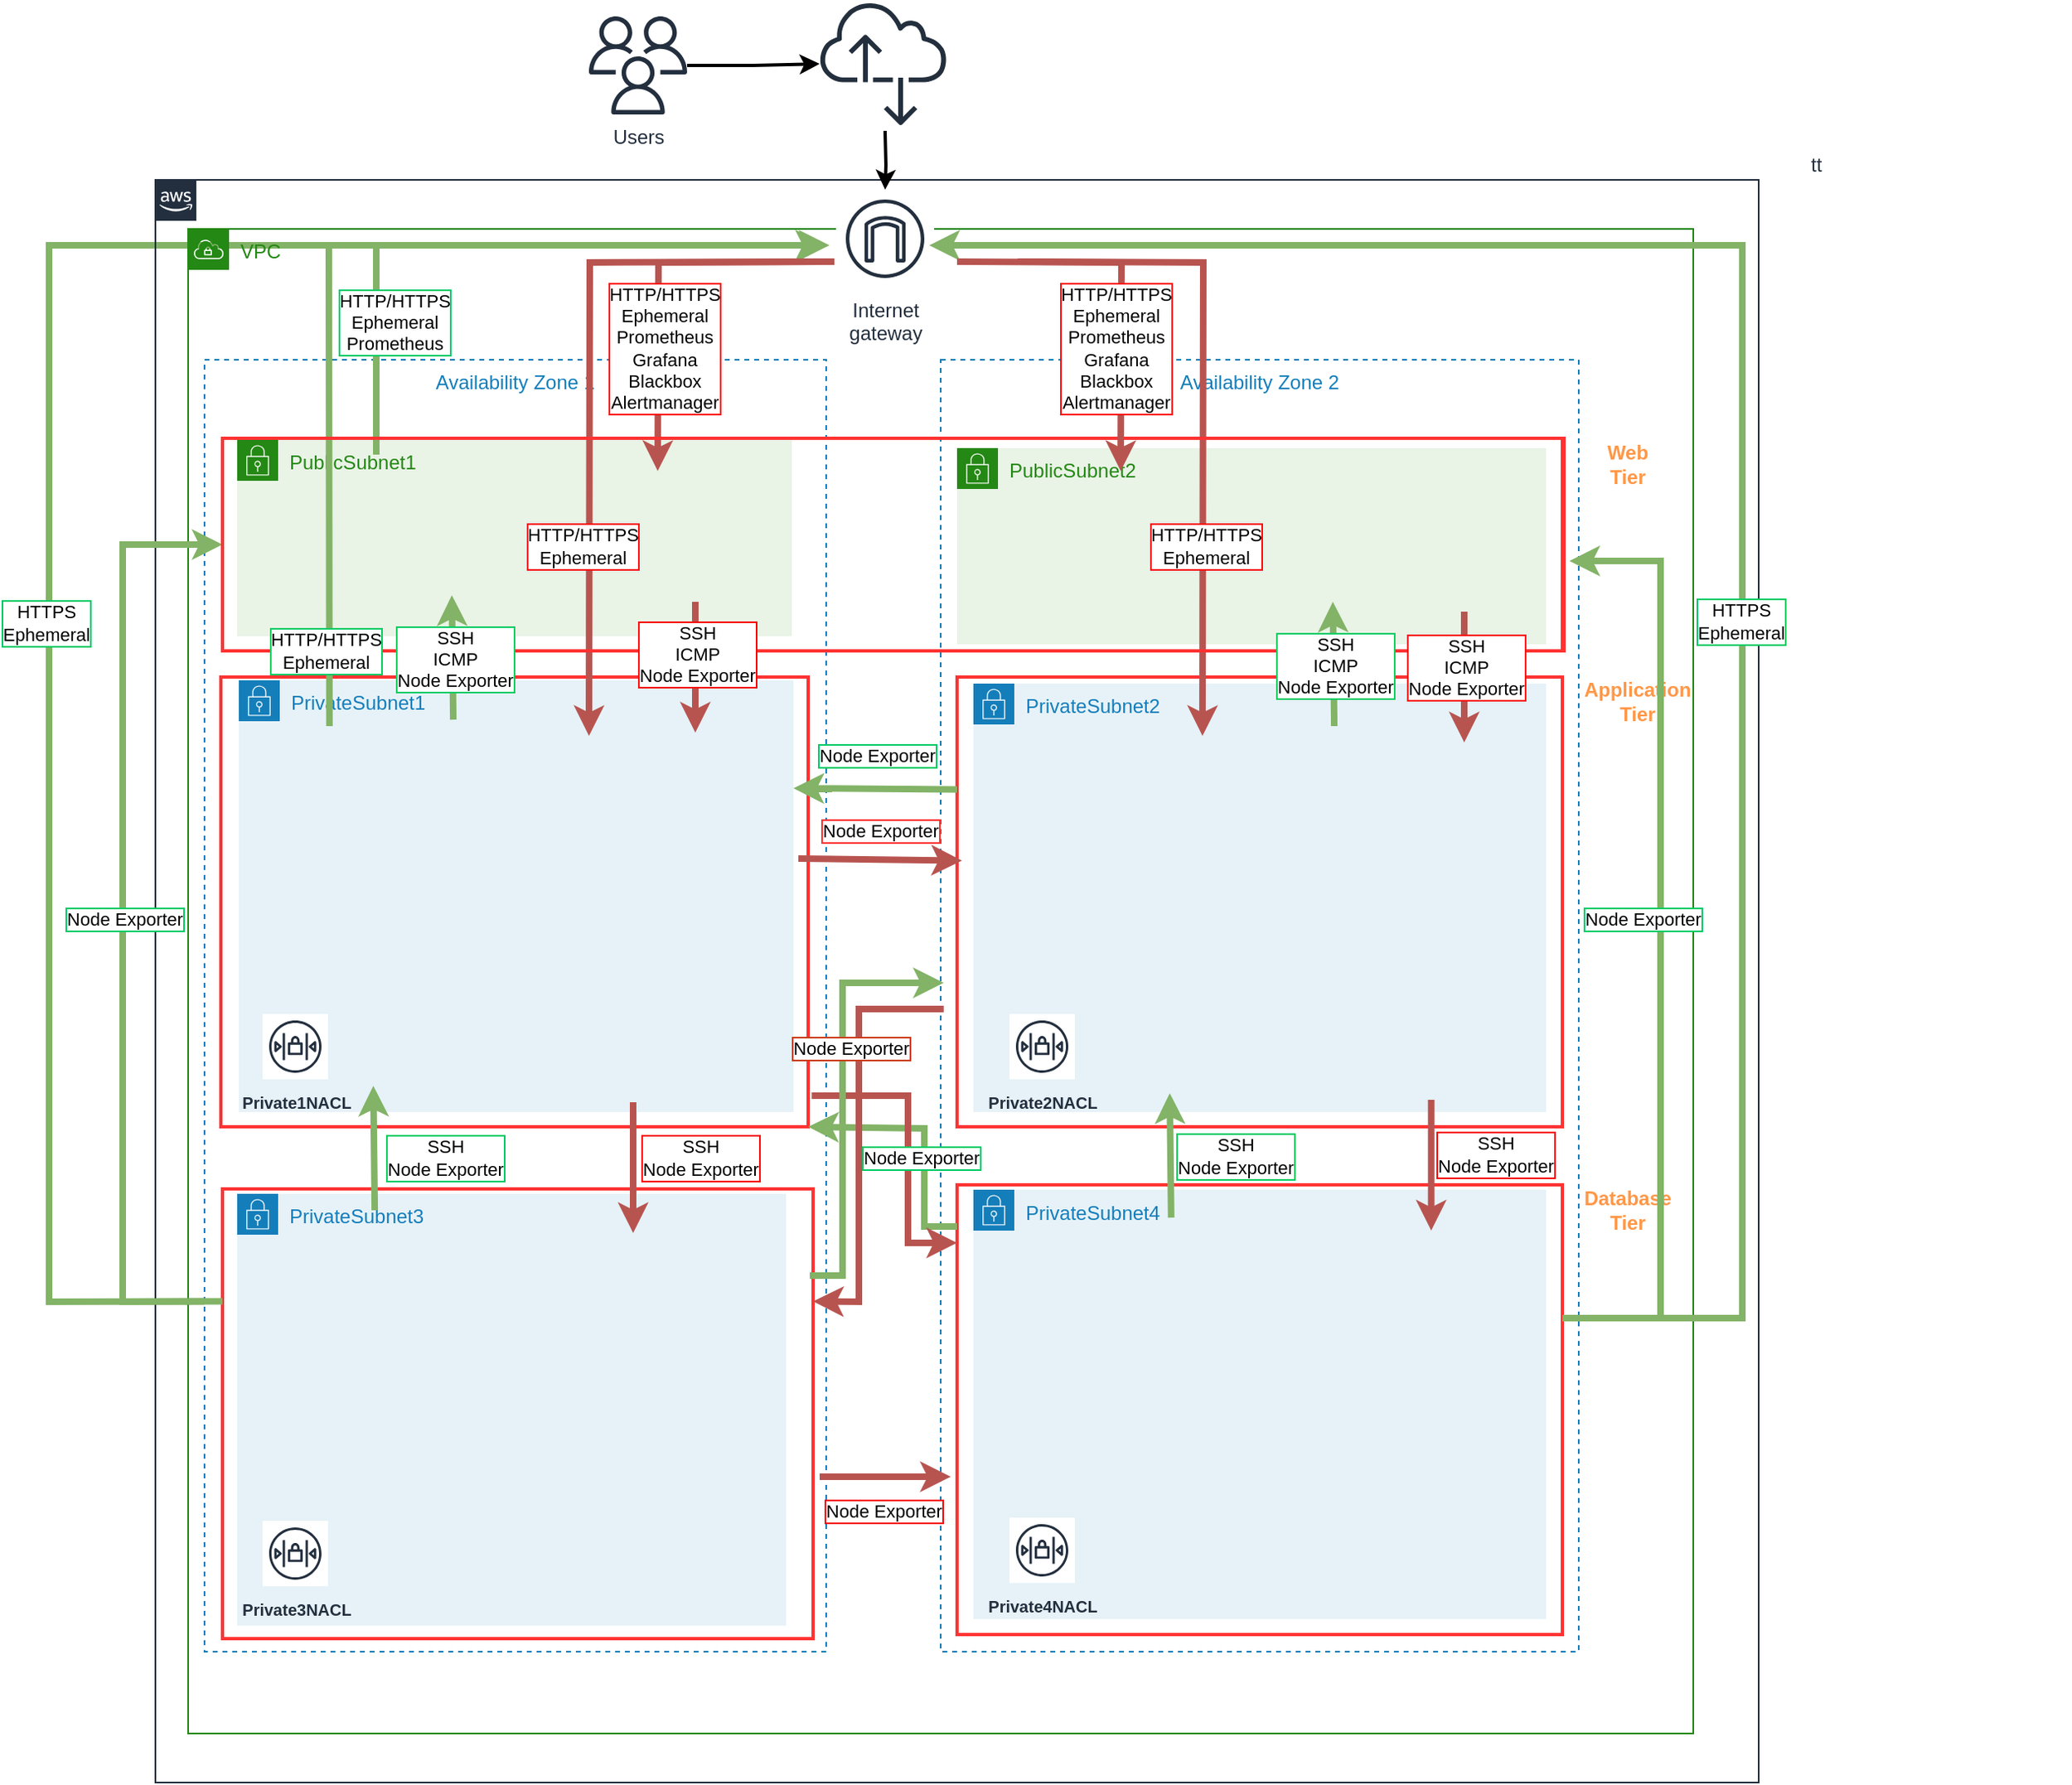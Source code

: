 <mxfile version="20.7.4" type="device"><diagram id="jrXY4hO8n29qiqvIHeQG" name="Page-1"><mxGraphModel dx="2433" dy="2017" grid="1" gridSize="10" guides="1" tooltips="1" connect="1" arrows="1" fold="1" page="0" pageScale="1" pageWidth="827" pageHeight="1169" math="0" shadow="0"><root><mxCell id="0"/><mxCell id="1" parent="0"/><mxCell id="2zdiaghxo6D1exUONl13-29" value="" style="endArrow=classic;html=1;rounded=0;strokeColor=#82b366;fillColor=#d5e8d4;strokeWidth=4;exitX=0;exitY=0.25;exitDx=0;exitDy=0;" parent="1" source="2zdiaghxo6D1exUONl13-2" edge="1"><mxGeometry x="-1" y="185" width="50" height="50" relative="1" as="geometry"><mxPoint x="-1030" y="-110" as="sourcePoint"/><mxPoint x="-640" y="-760" as="targetPoint"/><Array as="points"><mxPoint x="-1115" y="-114"/><mxPoint x="-1115" y="-343"/><mxPoint x="-1115" y="-760"/></Array><mxPoint x="1" y="14" as="offset"/></mxGeometry></mxCell><mxCell id="5G6M97Ru5O6IGqaMy1Rf-22" value="tt" style="points=[[0,0],[0.25,0],[0.5,0],[0.75,0],[1,0],[1,0.25],[1,0.5],[1,0.75],[1,1],[0.75,1],[0.5,1],[0.25,1],[0,1],[0,0.75],[0,0.5],[0,0.25]];outlineConnect=0;gradientColor=none;html=1;whiteSpace=wrap;fontSize=12;fontStyle=0;shape=mxgraph.aws4.group;grIcon=mxgraph.aws4.group_aws_cloud_alt;strokeColor=#232F3E;verticalAlign=bottom;align=left;spacingLeft=30;fontColor=#232F3E;dashed=0;fillColor=none;labelPosition=right;verticalLabelPosition=top;" parent="1" vertex="1"><mxGeometry x="-1050" y="-800" width="980" height="980" as="geometry"/></mxCell><mxCell id="5G6M97Ru5O6IGqaMy1Rf-23" value="VPC" style="points=[[0,0],[0.25,0],[0.5,0],[0.75,0],[1,0],[1,0.25],[1,0.5],[1,0.75],[1,1],[0.75,1],[0.5,1],[0.25,1],[0,1],[0,0.75],[0,0.5],[0,0.25]];outlineConnect=0;gradientColor=none;html=1;whiteSpace=wrap;fontSize=12;fontStyle=0;shape=mxgraph.aws4.group;grIcon=mxgraph.aws4.group_vpc;strokeColor=#248814;fillColor=none;verticalAlign=top;align=left;spacingLeft=30;dashed=0;fontColor=#248814;" parent="1" vertex="1"><mxGeometry x="-1030" y="-770" width="920" height="920" as="geometry"/></mxCell><mxCell id="5G6M97Ru5O6IGqaMy1Rf-32" value="Availability Zone 2" style="strokeColor=#147EBA;dashed=1;verticalAlign=top;fontStyle=0;fontColor=#147EBA;" parent="1" vertex="1"><mxGeometry x="-570" y="-690" width="390" height="790" as="geometry"/></mxCell><mxCell id="2zdiaghxo6D1exUONl13-38" value="&lt;p style=&quot;line-height: 0%;&quot;&gt;&lt;br&gt;&lt;/p&gt;" style="rounded=0;whiteSpace=wrap;html=1;strokeColor=#FF3333;strokeWidth=2;fillColor=none;labelPosition=right;verticalLabelPosition=top;align=left;verticalAlign=bottom;fontColor=default;" parent="1" vertex="1"><mxGeometry x="-1010" y="-642" width="820" height="130" as="geometry"/></mxCell><mxCell id="5G6M97Ru5O6IGqaMy1Rf-31" value="Availability Zone 1" style="strokeColor=#147EBA;dashed=1;verticalAlign=top;fontStyle=0;fontColor=#147EBA;" parent="1" vertex="1"><mxGeometry x="-1020" y="-690" width="380" height="790" as="geometry"/></mxCell><mxCell id="2zdiaghxo6D1exUONl13-3" value="" style="rounded=0;whiteSpace=wrap;html=1;strokeColor=#FF3333;strokeWidth=2;fillColor=none;" parent="1" vertex="1"><mxGeometry x="-560" y="-185.5" width="370" height="275" as="geometry"/></mxCell><mxCell id="2zdiaghxo6D1exUONl13-2" value="" style="rounded=0;whiteSpace=wrap;html=1;strokeColor=#FF3333;strokeWidth=2;fillColor=none;" parent="1" vertex="1"><mxGeometry x="-1009" y="-183" width="361" height="275" as="geometry"/></mxCell><mxCell id="5G6M97Ru5O6IGqaMy1Rf-27" value="PrivateSubnet2" style="points=[[0,0],[0.25,0],[0.5,0],[0.75,0],[1,0],[1,0.25],[1,0.5],[1,0.75],[1,1],[0.75,1],[0.5,1],[0.25,1],[0,1],[0,0.75],[0,0.5],[0,0.25]];outlineConnect=0;gradientColor=none;html=1;whiteSpace=wrap;fontSize=12;fontStyle=0;shape=mxgraph.aws4.group;grIcon=mxgraph.aws4.group_security_group;grStroke=0;strokeColor=#147EBA;fillColor=#E6F2F8;verticalAlign=top;align=left;spacingLeft=30;fontColor=#147EBA;dashed=0;" parent="1" vertex="1"><mxGeometry x="-550" y="-492" width="350" height="262" as="geometry"/></mxCell><mxCell id="2zdiaghxo6D1exUONl13-4" value="&lt;blockquote style=&quot;margin: 0px 0px 0px 40px; border: none; padding: 0px; line-height: 0%;&quot;&gt;&lt;br&gt;&lt;/blockquote&gt;" style="rounded=0;whiteSpace=wrap;html=1;strokeColor=#FF3333;strokeWidth=2;fillColor=none;align=left;labelPosition=right;verticalLabelPosition=top;verticalAlign=bottom;fontColor=#FF0000;fontStyle=1" parent="1" vertex="1"><mxGeometry x="-560" y="-496" width="370" height="275" as="geometry"/></mxCell><mxCell id="2zdiaghxo6D1exUONl13-5" value="" style="rounded=0;whiteSpace=wrap;html=1;strokeColor=#FF3333;strokeWidth=2;fillColor=none;" parent="1" vertex="1"><mxGeometry x="-1010" y="-496" width="359" height="275" as="geometry"/></mxCell><mxCell id="5G6M97Ru5O6IGqaMy1Rf-26" value="PrivateSubnet1" style="points=[[0,0],[0.25,0],[0.5,0],[0.75,0],[1,0],[1,0.25],[1,0.5],[1,0.75],[1,1],[0.75,1],[0.5,1],[0.25,1],[0,1],[0,0.75],[0,0.5],[0,0.25]];outlineConnect=0;gradientColor=none;html=1;whiteSpace=wrap;fontSize=12;fontStyle=0;shape=mxgraph.aws4.group;grIcon=mxgraph.aws4.group_security_group;grStroke=0;strokeColor=#147EBA;fillColor=#E6F2F8;verticalAlign=top;align=left;spacingLeft=30;fontColor=#147EBA;dashed=0;" parent="1" vertex="1"><mxGeometry x="-999" y="-494" width="339" height="264" as="geometry"/></mxCell><mxCell id="5G6M97Ru5O6IGqaMy1Rf-24" value="PublicSubnet1" style="points=[[0,0],[0.25,0],[0.5,0],[0.75,0],[1,0],[1,0.25],[1,0.5],[1,0.75],[1,1],[0.75,1],[0.5,1],[0.25,1],[0,1],[0,0.75],[0,0.5],[0,0.25]];outlineConnect=0;gradientColor=none;html=1;whiteSpace=wrap;fontSize=12;fontStyle=0;shape=mxgraph.aws4.group;grIcon=mxgraph.aws4.group_security_group;grStroke=0;strokeColor=#248814;fillColor=#E9F3E6;verticalAlign=top;align=left;spacingLeft=30;fontColor=#248814;dashed=0;" parent="1" vertex="1"><mxGeometry x="-1000" y="-641" width="339" height="120" as="geometry"/></mxCell><mxCell id="5G6M97Ru5O6IGqaMy1Rf-25" value="PublicSubnet2" style="points=[[0,0],[0.25,0],[0.5,0],[0.75,0],[1,0],[1,0.25],[1,0.5],[1,0.75],[1,1],[0.75,1],[0.5,1],[0.25,1],[0,1],[0,0.75],[0,0.5],[0,0.25]];outlineConnect=0;gradientColor=none;html=1;whiteSpace=wrap;fontSize=12;fontStyle=0;shape=mxgraph.aws4.group;grIcon=mxgraph.aws4.group_security_group;grStroke=0;strokeColor=#248814;fillColor=#E9F3E6;verticalAlign=top;align=left;spacingLeft=30;fontColor=#248814;dashed=0;" parent="1" vertex="1"><mxGeometry x="-560" y="-636" width="360" height="120" as="geometry"/></mxCell><mxCell id="xLXbCmjDXcXgFieV5TB8-3" value="" style="edgeStyle=orthogonalEdgeStyle;rounded=0;orthogonalLoop=1;jettySize=auto;html=1;strokeWidth=2;" parent="1" source="5G6M97Ru5O6IGqaMy1Rf-37" target="xLXbCmjDXcXgFieV5TB8-2" edge="1"><mxGeometry relative="1" as="geometry"/></mxCell><mxCell id="5G6M97Ru5O6IGqaMy1Rf-37" value="Users" style="outlineConnect=0;fontColor=#232F3E;gradientColor=none;fillColor=#232F3E;strokeColor=none;dashed=0;verticalLabelPosition=bottom;verticalAlign=top;align=center;html=1;fontSize=12;fontStyle=0;aspect=fixed;pointerEvents=1;shape=mxgraph.aws4.users;" parent="1" vertex="1"><mxGeometry x="-785" y="-900" width="60" height="60" as="geometry"/></mxCell><mxCell id="xLXbCmjDXcXgFieV5TB8-1" value="Internet&#10;gateway" style="sketch=0;outlineConnect=0;fontColor=#232F3E;gradientColor=none;strokeColor=#232F3E;fillColor=#ffffff;dashed=0;verticalLabelPosition=bottom;verticalAlign=top;align=center;html=1;fontSize=12;fontStyle=0;aspect=fixed;shape=mxgraph.aws4.resourceIcon;resIcon=mxgraph.aws4.internet_gateway;" parent="1" vertex="1"><mxGeometry x="-634" y="-794" width="60" height="60" as="geometry"/></mxCell><mxCell id="xLXbCmjDXcXgFieV5TB8-4" value="" style="edgeStyle=orthogonalEdgeStyle;rounded=0;orthogonalLoop=1;jettySize=auto;html=1;strokeWidth=2;" parent="1" target="xLXbCmjDXcXgFieV5TB8-1" edge="1"><mxGeometry relative="1" as="geometry"><mxPoint x="-604" y="-830" as="sourcePoint"/></mxGeometry></mxCell><mxCell id="xLXbCmjDXcXgFieV5TB8-2" value="" style="sketch=0;outlineConnect=0;fontColor=#232F3E;gradientColor=none;fillColor=#232F3D;strokeColor=none;dashed=0;verticalLabelPosition=bottom;verticalAlign=top;align=center;html=1;fontSize=12;fontStyle=0;aspect=fixed;pointerEvents=1;shape=mxgraph.aws4.internet_alt2;" parent="1" vertex="1"><mxGeometry x="-644" y="-910" width="78" height="78" as="geometry"/></mxCell><mxCell id="xLXbCmjDXcXgFieV5TB8-15" value="PrivateSubnet3" style="points=[[0,0],[0.25,0],[0.5,0],[0.75,0],[1,0],[1,0.25],[1,0.5],[1,0.75],[1,1],[0.75,1],[0.5,1],[0.25,1],[0,1],[0,0.75],[0,0.5],[0,0.25]];outlineConnect=0;gradientColor=none;html=1;whiteSpace=wrap;fontSize=12;fontStyle=0;shape=mxgraph.aws4.group;grIcon=mxgraph.aws4.group_security_group;grStroke=0;strokeColor=#147EBA;fillColor=#E6F2F8;verticalAlign=top;align=left;spacingLeft=30;fontColor=#147EBA;dashed=0;" parent="1" vertex="1"><mxGeometry x="-1000" y="-180" width="335.5" height="264" as="geometry"/></mxCell><mxCell id="xLXbCmjDXcXgFieV5TB8-18" value="PrivateSubnet4" style="points=[[0,0],[0.25,0],[0.5,0],[0.75,0],[1,0],[1,0.25],[1,0.5],[1,0.75],[1,1],[0.75,1],[0.5,1],[0.25,1],[0,1],[0,0.75],[0,0.5],[0,0.25]];outlineConnect=0;gradientColor=none;html=1;whiteSpace=wrap;fontSize=12;fontStyle=0;shape=mxgraph.aws4.group;grIcon=mxgraph.aws4.group_security_group;grStroke=0;strokeColor=#147EBA;fillColor=#E6F2F8;verticalAlign=top;align=left;spacingLeft=30;fontColor=#147EBA;dashed=0;" parent="1" vertex="1"><mxGeometry x="-550" y="-182.5" width="350" height="262.5" as="geometry"/></mxCell><mxCell id="uyt5jaZ_HBhLrm_yC9xE-3" value="Web&lt;br&gt;Tier" style="text;strokeColor=none;align=center;fillColor=none;html=1;verticalAlign=middle;whiteSpace=wrap;rounded=0;fontColor=#FF9747;fontStyle=1" parent="1" vertex="1"><mxGeometry x="-180" y="-641" width="60" height="30" as="geometry"/></mxCell><mxCell id="uyt5jaZ_HBhLrm_yC9xE-4" value="Application&lt;br&gt;Tier" style="text;strokeColor=none;align=center;fillColor=none;html=1;verticalAlign=middle;whiteSpace=wrap;rounded=0;fontColor=#FF9747;fontStyle=1" parent="1" vertex="1"><mxGeometry x="-174" y="-496" width="60" height="30" as="geometry"/></mxCell><mxCell id="uyt5jaZ_HBhLrm_yC9xE-5" value="Database&lt;br&gt;Tier" style="text;strokeColor=none;align=center;fillColor=none;html=1;verticalAlign=middle;whiteSpace=wrap;rounded=0;fontColor=#FF9747;fontStyle=1" parent="1" vertex="1"><mxGeometry x="-180" y="-185.5" width="60" height="30" as="geometry"/></mxCell><mxCell id="uyt5jaZ_HBhLrm_yC9xE-8" value="&lt;font style=&quot;font-size: 10px;&quot;&gt;Private1NACL&lt;/font&gt;" style="sketch=0;outlineConnect=0;fontColor=#232F3E;gradientColor=none;strokeColor=#232F3E;fillColor=#ffffff;dashed=0;verticalLabelPosition=bottom;verticalAlign=top;align=center;html=1;fontSize=12;fontStyle=1;aspect=fixed;shape=mxgraph.aws4.resourceIcon;resIcon=mxgraph.aws4.network_access_control_list;" parent="1" vertex="1"><mxGeometry x="-984.5" y="-290" width="40" height="40" as="geometry"/></mxCell><mxCell id="uyt5jaZ_HBhLrm_yC9xE-10" value="&lt;font style=&quot;font-size: 10px;&quot;&gt;Private2NACL&lt;/font&gt;" style="sketch=0;outlineConnect=0;fontColor=#232F3E;gradientColor=none;strokeColor=#232F3E;fillColor=#ffffff;dashed=0;verticalLabelPosition=bottom;verticalAlign=top;align=center;html=1;fontSize=12;fontStyle=1;aspect=fixed;shape=mxgraph.aws4.resourceIcon;resIcon=mxgraph.aws4.network_access_control_list;direction=east;" parent="1" vertex="1"><mxGeometry x="-528" y="-290" width="40" height="40" as="geometry"/></mxCell><mxCell id="uyt5jaZ_HBhLrm_yC9xE-11" value="&lt;font style=&quot;font-size: 10px;&quot;&gt;Private3NACL&lt;/font&gt;" style="sketch=0;outlineConnect=0;fontColor=#232F3E;gradientColor=none;strokeColor=#232F3E;fillColor=#ffffff;dashed=0;verticalLabelPosition=bottom;verticalAlign=top;align=center;html=1;fontSize=12;fontStyle=1;aspect=fixed;shape=mxgraph.aws4.resourceIcon;resIcon=mxgraph.aws4.network_access_control_list;" parent="1" vertex="1"><mxGeometry x="-984.5" y="20" width="40" height="40" as="geometry"/></mxCell><mxCell id="uyt5jaZ_HBhLrm_yC9xE-12" value="&lt;font style=&quot;font-size: 10px;&quot;&gt;Private4NACL&lt;/font&gt;" style="sketch=0;outlineConnect=0;fontColor=#232F3E;gradientColor=none;strokeColor=#232F3E;fillColor=#ffffff;dashed=0;verticalLabelPosition=bottom;verticalAlign=top;align=center;html=1;fontSize=12;fontStyle=1;aspect=fixed;shape=mxgraph.aws4.resourceIcon;resIcon=mxgraph.aws4.network_access_control_list;" parent="1" vertex="1"><mxGeometry x="-528" y="18" width="40" height="40" as="geometry"/></mxCell><mxCell id="xFBPH7expV1PxLe_VSN9-13" value="" style="edgeStyle=orthogonalEdgeStyle;orthogonalLoop=1;jettySize=auto;html=1;rounded=0;fillColor=#f8cecc;strokeColor=#b85450;strokeWidth=4;" parent="1" edge="1"><mxGeometry relative="1" as="geometry"><mxPoint x="-720" y="-542" as="sourcePoint"/><mxPoint x="-720" y="-462" as="targetPoint"/></mxGeometry></mxCell><mxCell id="IY-KNxv3VzHNQ_SrPp_i-1" style="edgeStyle=orthogonalEdgeStyle;rounded=0;orthogonalLoop=1;jettySize=auto;html=1;exitX=0.5;exitY=1;exitDx=0;exitDy=0;" parent="1" source="5G6M97Ru5O6IGqaMy1Rf-24" target="5G6M97Ru5O6IGqaMy1Rf-24" edge="1"><mxGeometry relative="1" as="geometry"/></mxCell><mxCell id="IY-KNxv3VzHNQ_SrPp_i-3" value="" style="endArrow=classic;html=1;rounded=0;exitX=0.411;exitY=-0.003;exitDx=0;exitDy=0;exitPerimeter=0;strokeColor=#82b366;fillColor=#d5e8d4;strokeWidth=4;" parent="1" edge="1"><mxGeometry width="50" height="50" relative="1" as="geometry"><mxPoint x="-867.952" y="-469.962" as="sourcePoint"/><mxPoint x="-868.817" y="-546" as="targetPoint"/></mxGeometry></mxCell><mxCell id="IY-KNxv3VzHNQ_SrPp_i-6" value="" style="edgeStyle=orthogonalEdgeStyle;orthogonalLoop=1;jettySize=auto;html=1;rounded=0;fillColor=#f8cecc;strokeColor=#b85450;strokeWidth=4;" parent="1" edge="1"><mxGeometry relative="1" as="geometry"><mxPoint x="-635" y="-750" as="sourcePoint"/><mxPoint x="-743" y="-622" as="targetPoint"/></mxGeometry></mxCell><mxCell id="IY-KNxv3VzHNQ_SrPp_i-7" value="HTTP/HTTPS&lt;br&gt;Ephemeral&lt;br&gt;Prometheus&lt;br&gt;Grafana&lt;br style=&quot;border-color: var(--border-color);&quot;&gt;Blackbox&lt;br style=&quot;border-color: var(--border-color);&quot;&gt;Alertmanager" style="edgeLabel;html=1;align=center;verticalAlign=middle;resizable=0;points=[];fontColor=#030303;labelBorderColor=#fd0808;" parent="1" vertex="1" connectable="0"><mxGeometry x="-770" y="-691.001" as="geometry"><mxPoint x="31" y="-6" as="offset"/></mxGeometry></mxCell><mxCell id="2zdiaghxo6D1exUONl13-6" value="" style="endArrow=classic;html=1;rounded=0;strokeWidth=4;fillColor=#d5e8d4;strokeColor=#82b366;" parent="1" edge="1"><mxGeometry width="50" height="50" relative="1" as="geometry"><mxPoint x="-915" y="-632" as="sourcePoint"/><mxPoint x="-638" y="-760" as="targetPoint"/><Array as="points"><mxPoint x="-915" y="-760"/></Array></mxGeometry></mxCell><mxCell id="IY-KNxv3VzHNQ_SrPp_i-8" value="HTTP/HTTPS&lt;br&gt;Ephemeral&lt;br&gt;Prometheus" style="edgeLabel;html=1;align=center;verticalAlign=middle;resizable=0;points=[];fontColor=#000000;labelBorderColor=#00CC66;" parent="1" vertex="1" connectable="0"><mxGeometry x="-935.5" y="-707.001" as="geometry"><mxPoint x="31" y="-6" as="offset"/></mxGeometry></mxCell><mxCell id="2zdiaghxo6D1exUONl13-10" value="" style="endArrow=classic;html=1;rounded=0;exitX=0;exitY=0.25;exitDx=0;exitDy=0;strokeColor=#82b366;fillColor=#d5e8d4;strokeWidth=4;entryX=1;entryY=0.25;entryDx=0;entryDy=0;" parent="1" source="2zdiaghxo6D1exUONl13-4" target="5G6M97Ru5O6IGqaMy1Rf-26" edge="1"><mxGeometry width="50" height="50" relative="1" as="geometry"><mxPoint x="-568.14" y="-425.125" as="sourcePoint"/><mxPoint x="-644" y="-425" as="targetPoint"/></mxGeometry></mxCell><mxCell id="2zdiaghxo6D1exUONl13-11" value="Node Exporter" style="edgeLabel;html=1;align=center;verticalAlign=middle;resizable=0;points=[];fontColor=#000000;labelBorderColor=#00CC66;" parent="1" vertex="1" connectable="0"><mxGeometry x="-640.0" y="-442.001" as="geometry"><mxPoint x="31" y="-6" as="offset"/></mxGeometry></mxCell><mxCell id="2zdiaghxo6D1exUONl13-12" value="" style="endArrow=classic;html=1;rounded=0;exitX=0;exitY=0.25;exitDx=0;exitDy=0;strokeColor=#82b366;fillColor=#d5e8d4;strokeWidth=4;entryX=0;entryY=0.5;entryDx=0;entryDy=0;" parent="1" source="2zdiaghxo6D1exUONl13-2" target="2zdiaghxo6D1exUONl13-1" edge="1"><mxGeometry x="-1" y="185" width="50" height="50" relative="1" as="geometry"><mxPoint x="-1099.132" y="-373.962" as="sourcePoint"/><mxPoint x="-1090" y="-410" as="targetPoint"/><Array as="points"><mxPoint x="-1070" y="-114"/><mxPoint x="-1070" y="-340"/><mxPoint x="-1070" y="-577"/></Array><mxPoint x="1" y="14" as="offset"/></mxGeometry></mxCell><mxCell id="2zdiaghxo6D1exUONl13-14" value="SSH&lt;br&gt;&lt;span style=&quot;color: rgb(0, 0, 0);&quot;&gt;Node Exporter&lt;/span&gt;" style="edgeLabel;html=1;align=center;verticalAlign=middle;resizable=0;points=[];fontColor=#030303;labelBorderColor=#f70808;" parent="1" vertex="1" connectable="0"><mxGeometry x="-748" y="-196.001" as="geometry"><mxPoint x="31" y="-6" as="offset"/></mxGeometry></mxCell><mxCell id="2zdiaghxo6D1exUONl13-15" value="" style="edgeStyle=orthogonalEdgeStyle;orthogonalLoop=1;jettySize=auto;html=1;rounded=0;fillColor=#f8cecc;strokeColor=#b85450;strokeWidth=4;" parent="1" edge="1"><mxGeometry relative="1" as="geometry"><mxPoint x="-758" y="-236" as="sourcePoint"/><mxPoint x="-758" y="-156" as="targetPoint"/></mxGeometry></mxCell><mxCell id="2zdiaghxo6D1exUONl13-17" value="" style="endArrow=classic;html=1;rounded=0;strokeWidth=4;exitX=1;exitY=0.5;exitDx=0;exitDy=0;fillColor=#f8cecc;strokeColor=#b85450;" parent="1" edge="1"><mxGeometry width="50" height="50" relative="1" as="geometry"><mxPoint x="-657" y="-385" as="sourcePoint"/><mxPoint x="-557" y="-383.772" as="targetPoint"/></mxGeometry></mxCell><mxCell id="2zdiaghxo6D1exUONl13-18" value="Node Exporter" style="edgeLabel;html=1;align=center;verticalAlign=middle;resizable=0;points=[];fontColor=#000000;labelBorderColor=#FF3333;" parent="1" vertex="1" connectable="0"><mxGeometry x="-638.0" y="-396.001" as="geometry"><mxPoint x="31" y="-6" as="offset"/></mxGeometry></mxCell><mxCell id="2zdiaghxo6D1exUONl13-19" value="SSH&lt;br&gt;Node Exporter" style="edgeLabel;html=1;align=center;verticalAlign=middle;resizable=0;points=[];fontColor=#000000;labelBorderColor=#00CC66;" parent="1" vertex="1" connectable="0"><mxGeometry x="-904" y="-196.001" as="geometry"><mxPoint x="31" y="-6" as="offset"/></mxGeometry></mxCell><mxCell id="2zdiaghxo6D1exUONl13-20" value="" style="endArrow=classic;html=1;rounded=0;exitX=0.411;exitY=-0.003;exitDx=0;exitDy=0;exitPerimeter=0;strokeColor=#82b366;fillColor=#d5e8d4;strokeWidth=4;" parent="1" edge="1"><mxGeometry width="50" height="50" relative="1" as="geometry"><mxPoint x="-915.952" y="-169.962" as="sourcePoint"/><mxPoint x="-916.817" y="-246" as="targetPoint"/></mxGeometry></mxCell><mxCell id="2zdiaghxo6D1exUONl13-21" value="" style="endArrow=classic;html=1;rounded=0;strokeWidth=4;entryX=1;entryY=1;entryDx=0;entryDy=0;fillColor=#d5e8d4;strokeColor=#82b366;" parent="1" target="2zdiaghxo6D1exUONl13-5" edge="1"><mxGeometry width="50" height="50" relative="1" as="geometry"><mxPoint x="-560" y="-160" as="sourcePoint"/><mxPoint x="-580" y="-290" as="targetPoint"/><Array as="points"><mxPoint x="-580" y="-160"/><mxPoint x="-580" y="-220"/></Array></mxGeometry></mxCell><mxCell id="2zdiaghxo6D1exUONl13-23" value="" style="endArrow=classic;html=1;rounded=0;exitX=0.411;exitY=-0.003;exitDx=0;exitDy=0;exitPerimeter=0;strokeColor=#82b366;fillColor=#d5e8d4;strokeWidth=4;" parent="1" edge="1"><mxGeometry width="50" height="50" relative="1" as="geometry"><mxPoint x="-943.632" y="-466.002" as="sourcePoint"/><mxPoint x="-640" y="-760" as="targetPoint"/><Array as="points"><mxPoint x="-944" y="-760"/></Array></mxGeometry></mxCell><mxCell id="2zdiaghxo6D1exUONl13-25" value="" style="endArrow=classic;html=1;rounded=0;strokeWidth=4;exitX=1.006;exitY=0.931;exitDx=0;exitDy=0;fillColor=#f8cecc;strokeColor=#b85450;exitPerimeter=0;entryX=0;entryY=0.129;entryDx=0;entryDy=0;entryPerimeter=0;" parent="1" source="2zdiaghxo6D1exUONl13-5" target="2zdiaghxo6D1exUONl13-3" edge="1"><mxGeometry width="50" height="50" relative="1" as="geometry"><mxPoint x="-651" y="-270.61" as="sourcePoint"/><mxPoint x="-570" y="-150" as="targetPoint"/><Array as="points"><mxPoint x="-590" y="-240"/><mxPoint x="-590" y="-150"/></Array></mxGeometry></mxCell><mxCell id="2zdiaghxo6D1exUONl13-27" value="" style="edgeStyle=orthogonalEdgeStyle;orthogonalLoop=1;jettySize=auto;html=1;rounded=0;fillColor=#f8cecc;strokeColor=#b85450;strokeWidth=4;" parent="1" edge="1"><mxGeometry relative="1" as="geometry"><mxPoint x="-640" y="-750" as="sourcePoint"/><mxPoint x="-785" y="-460" as="targetPoint"/></mxGeometry></mxCell><mxCell id="2zdiaghxo6D1exUONl13-28" value="HTTP/HTTPS&lt;br&gt;Ephemeral" style="edgeLabel;html=1;align=center;verticalAlign=middle;resizable=0;points=[];fontColor=#030303;labelBorderColor=#f70808;" parent="1" vertex="1" connectable="0"><mxGeometry x="-820" y="-570.001" as="geometry"><mxPoint x="31" y="-6" as="offset"/></mxGeometry></mxCell><mxCell id="2zdiaghxo6D1exUONl13-30" value="HTTPS&lt;br&gt;Ephemeral" style="edgeLabel;html=1;align=center;verticalAlign=middle;resizable=0;points=[];fontColor=#000000;labelBorderColor=#00CC66;" parent="1" vertex="1" connectable="0"><mxGeometry x="-916.5" y="-641.001" as="geometry"><mxPoint x="-201" y="112" as="offset"/></mxGeometry></mxCell><mxCell id="2zdiaghxo6D1exUONl13-13" value="Node Exporter" style="edgeLabel;html=1;align=center;verticalAlign=middle;resizable=0;points=[];fontColor=#000000;labelBorderColor=#00CC66;" parent="1" vertex="1" connectable="0"><mxGeometry x="-868.5" y="-460.001" as="geometry"><mxPoint x="-201" y="112" as="offset"/></mxGeometry></mxCell><mxCell id="2zdiaghxo6D1exUONl13-31" value="&lt;span style=&quot;color: rgb(0, 0, 0);&quot;&gt;Node Exporter&lt;/span&gt;" style="edgeLabel;html=1;align=center;verticalAlign=middle;resizable=0;points=[];fontColor=#030303;labelBorderColor=#f70808;" parent="1" vertex="1" connectable="0"><mxGeometry x="-636" y="19.999" as="geometry"><mxPoint x="31" y="-6" as="offset"/></mxGeometry></mxCell><mxCell id="2zdiaghxo6D1exUONl13-32" value="" style="edgeStyle=orthogonalEdgeStyle;orthogonalLoop=1;jettySize=auto;html=1;rounded=0;fillColor=#f8cecc;strokeColor=#b85450;strokeWidth=4;entryX=-0.005;entryY=0.42;entryDx=0;entryDy=0;entryPerimeter=0;" parent="1" edge="1"><mxGeometry relative="1" as="geometry"><mxPoint x="-644" y="-7" as="sourcePoint"/><mxPoint x="-563.85" y="-7" as="targetPoint"/></mxGeometry></mxCell><mxCell id="2zdiaghxo6D1exUONl13-34" value="" style="endArrow=classic;html=1;rounded=0;strokeWidth=4;fillColor=#d5e8d4;strokeColor=#82b366;entryX=-0.022;entryY=0.68;entryDx=0;entryDy=0;entryPerimeter=0;" parent="1" target="2zdiaghxo6D1exUONl13-4" edge="1"><mxGeometry width="50" height="50" relative="1" as="geometry"><mxPoint x="-650" y="-130" as="sourcePoint"/><mxPoint x="-641" y="-211" as="targetPoint"/><Array as="points"><mxPoint x="-630" y="-130"/><mxPoint x="-630" y="-309"/></Array></mxGeometry></mxCell><mxCell id="2zdiaghxo6D1exUONl13-22" value="Node Exporter" style="edgeLabel;html=1;align=center;verticalAlign=middle;resizable=0;points=[];fontColor=#000000;labelBorderColor=#00CC66;" parent="1" vertex="1" connectable="0"><mxGeometry x="-613.0" y="-196.001" as="geometry"><mxPoint x="31" y="-6" as="offset"/></mxGeometry></mxCell><mxCell id="2zdiaghxo6D1exUONl13-36" value="" style="endArrow=classic;html=1;rounded=0;strokeWidth=4;exitX=-0.022;exitY=0.738;exitDx=0;exitDy=0;fillColor=#f8cecc;strokeColor=#b85450;exitPerimeter=0;entryX=1;entryY=0.25;entryDx=0;entryDy=0;" parent="1" source="2zdiaghxo6D1exUONl13-4" target="2zdiaghxo6D1exUONl13-2" edge="1"><mxGeometry width="50" height="50" relative="1" as="geometry"><mxPoint x="-638.846" y="-229.975" as="sourcePoint"/><mxPoint x="-550" y="-140.025" as="targetPoint"/><Array as="points"><mxPoint x="-620" y="-293"/><mxPoint x="-620" y="-114"/></Array></mxGeometry></mxCell><mxCell id="2zdiaghxo6D1exUONl13-37" value="Node Exporter" style="edgeLabel;html=1;align=center;verticalAlign=middle;resizable=0;points=[];fontColor=#000000;labelBorderColor=#CC3E1B;" parent="1" vertex="1" connectable="0"><mxGeometry x="-656.0" y="-263.001" as="geometry"><mxPoint x="31" y="-6" as="offset"/></mxGeometry></mxCell><mxCell id="2zdiaghxo6D1exUONl13-39" value="" style="endArrow=classic;html=1;rounded=0;strokeColor=#82b366;fillColor=#d5e8d4;strokeWidth=4;entryX=1.004;entryY=0.577;entryDx=0;entryDy=0;entryPerimeter=0;" parent="1" target="2zdiaghxo6D1exUONl13-1" edge="1"><mxGeometry x="-1" y="185" width="50" height="50" relative="1" as="geometry"><mxPoint x="-160" y="-104" as="sourcePoint"/><mxPoint x="-15" y="-567" as="targetPoint"/><Array as="points"><mxPoint x="-130" y="-104"/><mxPoint x="-130" y="-567"/></Array><mxPoint x="1" y="14" as="offset"/></mxGeometry></mxCell><mxCell id="2zdiaghxo6D1exUONl13-40" value="" style="endArrow=classic;html=1;rounded=0;strokeColor=#82b366;fillColor=#d5e8d4;strokeWidth=4;entryX=0.95;entryY=0.567;entryDx=0;entryDy=0;entryPerimeter=0;" parent="1" target="xLXbCmjDXcXgFieV5TB8-1" edge="1"><mxGeometry x="-1" y="185" width="50" height="50" relative="1" as="geometry"><mxPoint x="-190" y="-104" as="sourcePoint"/><mxPoint x="330" y="-750" as="targetPoint"/><Array as="points"><mxPoint x="-80" y="-104"/><mxPoint x="-80" y="-330"/><mxPoint x="-80" y="-760"/></Array><mxPoint x="1" y="14" as="offset"/></mxGeometry></mxCell><mxCell id="2zdiaghxo6D1exUONl13-42" value="" style="edgeStyle=orthogonalEdgeStyle;orthogonalLoop=1;jettySize=auto;html=1;rounded=0;fillColor=#f8cecc;strokeColor=#b85450;strokeWidth=4;" parent="1" edge="1"><mxGeometry relative="1" as="geometry"><mxPoint x="-250" y="-536" as="sourcePoint"/><mxPoint x="-250" y="-456" as="targetPoint"/></mxGeometry></mxCell><mxCell id="2zdiaghxo6D1exUONl13-43" value="" style="endArrow=classic;html=1;rounded=0;exitX=0.411;exitY=-0.003;exitDx=0;exitDy=0;exitPerimeter=0;strokeColor=#82b366;fillColor=#d5e8d4;strokeWidth=4;" parent="1" edge="1"><mxGeometry width="50" height="50" relative="1" as="geometry"><mxPoint x="-329.452" y="-466.002" as="sourcePoint"/><mxPoint x="-330.317" y="-542.04" as="targetPoint"/></mxGeometry></mxCell><mxCell id="2zdiaghxo6D1exUONl13-45" value="SSH&lt;br&gt;&lt;span style=&quot;color: rgb(0, 0, 0);&quot;&gt;Node Exporter&lt;/span&gt;" style="edgeLabel;html=1;align=center;verticalAlign=middle;resizable=0;points=[];fontColor=#030303;labelBorderColor=#f70808;" parent="1" vertex="1" connectable="0"><mxGeometry x="-262.18" y="-198.501" as="geometry"><mxPoint x="31" y="-6" as="offset"/></mxGeometry></mxCell><mxCell id="2zdiaghxo6D1exUONl13-46" value="" style="edgeStyle=orthogonalEdgeStyle;orthogonalLoop=1;jettySize=auto;html=1;rounded=0;fillColor=#f8cecc;strokeColor=#b85450;strokeWidth=4;" parent="1" edge="1"><mxGeometry relative="1" as="geometry"><mxPoint x="-270.18" y="-237.5" as="sourcePoint"/><mxPoint x="-270.18" y="-157.5" as="targetPoint"/></mxGeometry></mxCell><mxCell id="2zdiaghxo6D1exUONl13-47" value="SSH&lt;br&gt;Node Exporter" style="edgeLabel;html=1;align=center;verticalAlign=middle;resizable=0;points=[];fontColor=#000000;labelBorderColor=#00CC66;" parent="1" vertex="1" connectable="0"><mxGeometry x="-421.18" y="-197.501" as="geometry"><mxPoint x="31" y="-6" as="offset"/></mxGeometry></mxCell><mxCell id="2zdiaghxo6D1exUONl13-48" value="" style="endArrow=classic;html=1;rounded=0;exitX=0.411;exitY=-0.003;exitDx=0;exitDy=0;exitPerimeter=0;strokeColor=#82b366;fillColor=#d5e8d4;strokeWidth=4;" parent="1" edge="1"><mxGeometry width="50" height="50" relative="1" as="geometry"><mxPoint x="-429.132" y="-165.462" as="sourcePoint"/><mxPoint x="-429.997" y="-241.5" as="targetPoint"/></mxGeometry></mxCell><mxCell id="2zdiaghxo6D1exUONl13-52" value="" style="edgeStyle=orthogonalEdgeStyle;orthogonalLoop=1;jettySize=auto;html=1;rounded=0;fillColor=#f8cecc;strokeColor=#b85450;strokeWidth=4;" parent="1" edge="1"><mxGeometry relative="1" as="geometry"><mxPoint x="-523" y="-750" as="sourcePoint"/><mxPoint x="-410" y="-460" as="targetPoint"/></mxGeometry></mxCell><mxCell id="2zdiaghxo6D1exUONl13-53" value="HTTPS&lt;br&gt;Ephemeral" style="edgeLabel;html=1;align=center;verticalAlign=middle;resizable=0;points=[];fontColor=#000000;labelBorderColor=#00CC66;" parent="1" vertex="1" connectable="0"><mxGeometry x="120" y="-642.001" as="geometry"><mxPoint x="-201" y="112" as="offset"/></mxGeometry></mxCell><mxCell id="2zdiaghxo6D1exUONl13-54" value="Node Exporter" style="edgeLabel;html=1;align=center;verticalAlign=middle;resizable=0;points=[];fontColor=#000000;labelBorderColor=#00CC66;" parent="1" vertex="1" connectable="0"><mxGeometry x="60" y="-460.001" as="geometry"><mxPoint x="-201" y="112" as="offset"/></mxGeometry></mxCell><mxCell id="2zdiaghxo6D1exUONl13-57" value="HTTP/HTTPS&lt;br&gt;Ephemeral" style="edgeLabel;html=1;align=center;verticalAlign=middle;resizable=0;points=[];fontColor=#030303;labelBorderColor=#f70808;" parent="1" vertex="1" connectable="0"><mxGeometry x="-439" y="-570.001" as="geometry"><mxPoint x="31" y="-6" as="offset"/></mxGeometry></mxCell><mxCell id="2zdiaghxo6D1exUONl13-1" value="&lt;p style=&quot;line-height: 0%;&quot;&gt;&lt;br&gt;&lt;/p&gt;" style="rounded=0;whiteSpace=wrap;html=1;strokeColor=#FF3333;strokeWidth=2;fillColor=none;labelPosition=right;verticalLabelPosition=top;align=left;verticalAlign=bottom;fontColor=default;" parent="1" vertex="1"><mxGeometry x="-1009" y="-642" width="820" height="130" as="geometry"/></mxCell><mxCell id="2zdiaghxo6D1exUONl13-58" value="" style="edgeStyle=orthogonalEdgeStyle;orthogonalLoop=1;jettySize=auto;html=1;rounded=0;fillColor=#f8cecc;strokeColor=#b85450;strokeWidth=4;" parent="1" edge="1"><mxGeometry relative="1" as="geometry"><mxPoint x="-560" y="-750" as="sourcePoint"/><mxPoint x="-460" y="-622" as="targetPoint"/></mxGeometry></mxCell><mxCell id="2zdiaghxo6D1exUONl13-41" value="SSH&lt;br&gt;ICMP&lt;br&gt;Node Exporter" style="edgeLabel;html=1;align=center;verticalAlign=middle;resizable=0;points=[];fontColor=#030303;labelBorderColor=#f70808;" parent="1" vertex="1" connectable="0"><mxGeometry x="-280" y="-496.001" as="geometry"><mxPoint x="31" y="-6" as="offset"/></mxGeometry></mxCell><mxCell id="2zdiaghxo6D1exUONl13-44" value="SSH&lt;br&gt;ICMP&lt;br&gt;Node Exporter" style="edgeLabel;html=1;align=center;verticalAlign=middle;resizable=0;points=[];fontColor=#000000;labelBorderColor=#00CC66;" parent="1" vertex="1" connectable="0"><mxGeometry x="-360" y="-497.041" as="geometry"><mxPoint x="31" y="-6" as="offset"/></mxGeometry></mxCell><mxCell id="xFBPH7expV1PxLe_VSN9-25" value="SSH&lt;br&gt;ICMP&lt;br&gt;Node Exporter" style="edgeLabel;html=1;align=center;verticalAlign=middle;resizable=0;points=[];fontColor=#030303;labelBorderColor=#f70808;" parent="1" vertex="1" connectable="0"><mxGeometry x="-750" y="-504.001" as="geometry"><mxPoint x="31" y="-6" as="offset"/></mxGeometry></mxCell><mxCell id="IY-KNxv3VzHNQ_SrPp_i-2" value="SSH&lt;br&gt;ICMP&lt;br&gt;Node Exporter" style="edgeLabel;html=1;align=center;verticalAlign=middle;resizable=0;points=[];fontColor=#000000;labelBorderColor=#00CC66;" parent="1" vertex="1" connectable="0"><mxGeometry x="-898.5" y="-501.001" as="geometry"><mxPoint x="31" y="-6" as="offset"/></mxGeometry></mxCell><mxCell id="2zdiaghxo6D1exUONl13-24" value="HTTP/HTTPS&lt;br&gt;Ephemeral" style="edgeLabel;html=1;align=center;verticalAlign=middle;resizable=0;points=[];fontColor=#000000;labelBorderColor=#00CC66;" parent="1" vertex="1" connectable="0"><mxGeometry x="-977" y="-506.001" as="geometry"><mxPoint x="31" y="-6" as="offset"/></mxGeometry></mxCell><mxCell id="2zdiaghxo6D1exUONl13-51" value="HTTP/HTTPS&lt;br&gt;Ephemeral&lt;br&gt;Prometheus&lt;br&gt;Grafana&lt;br&gt;Blackbox&lt;br&gt;Alertmanager" style="edgeLabel;html=1;align=center;verticalAlign=middle;resizable=0;points=[];fontColor=#030303;labelBorderColor=#fd0808;" parent="1" vertex="1" connectable="0"><mxGeometry x="-494.5" y="-691.001" as="geometry"><mxPoint x="31" y="-6" as="offset"/></mxGeometry></mxCell></root></mxGraphModel></diagram></mxfile>